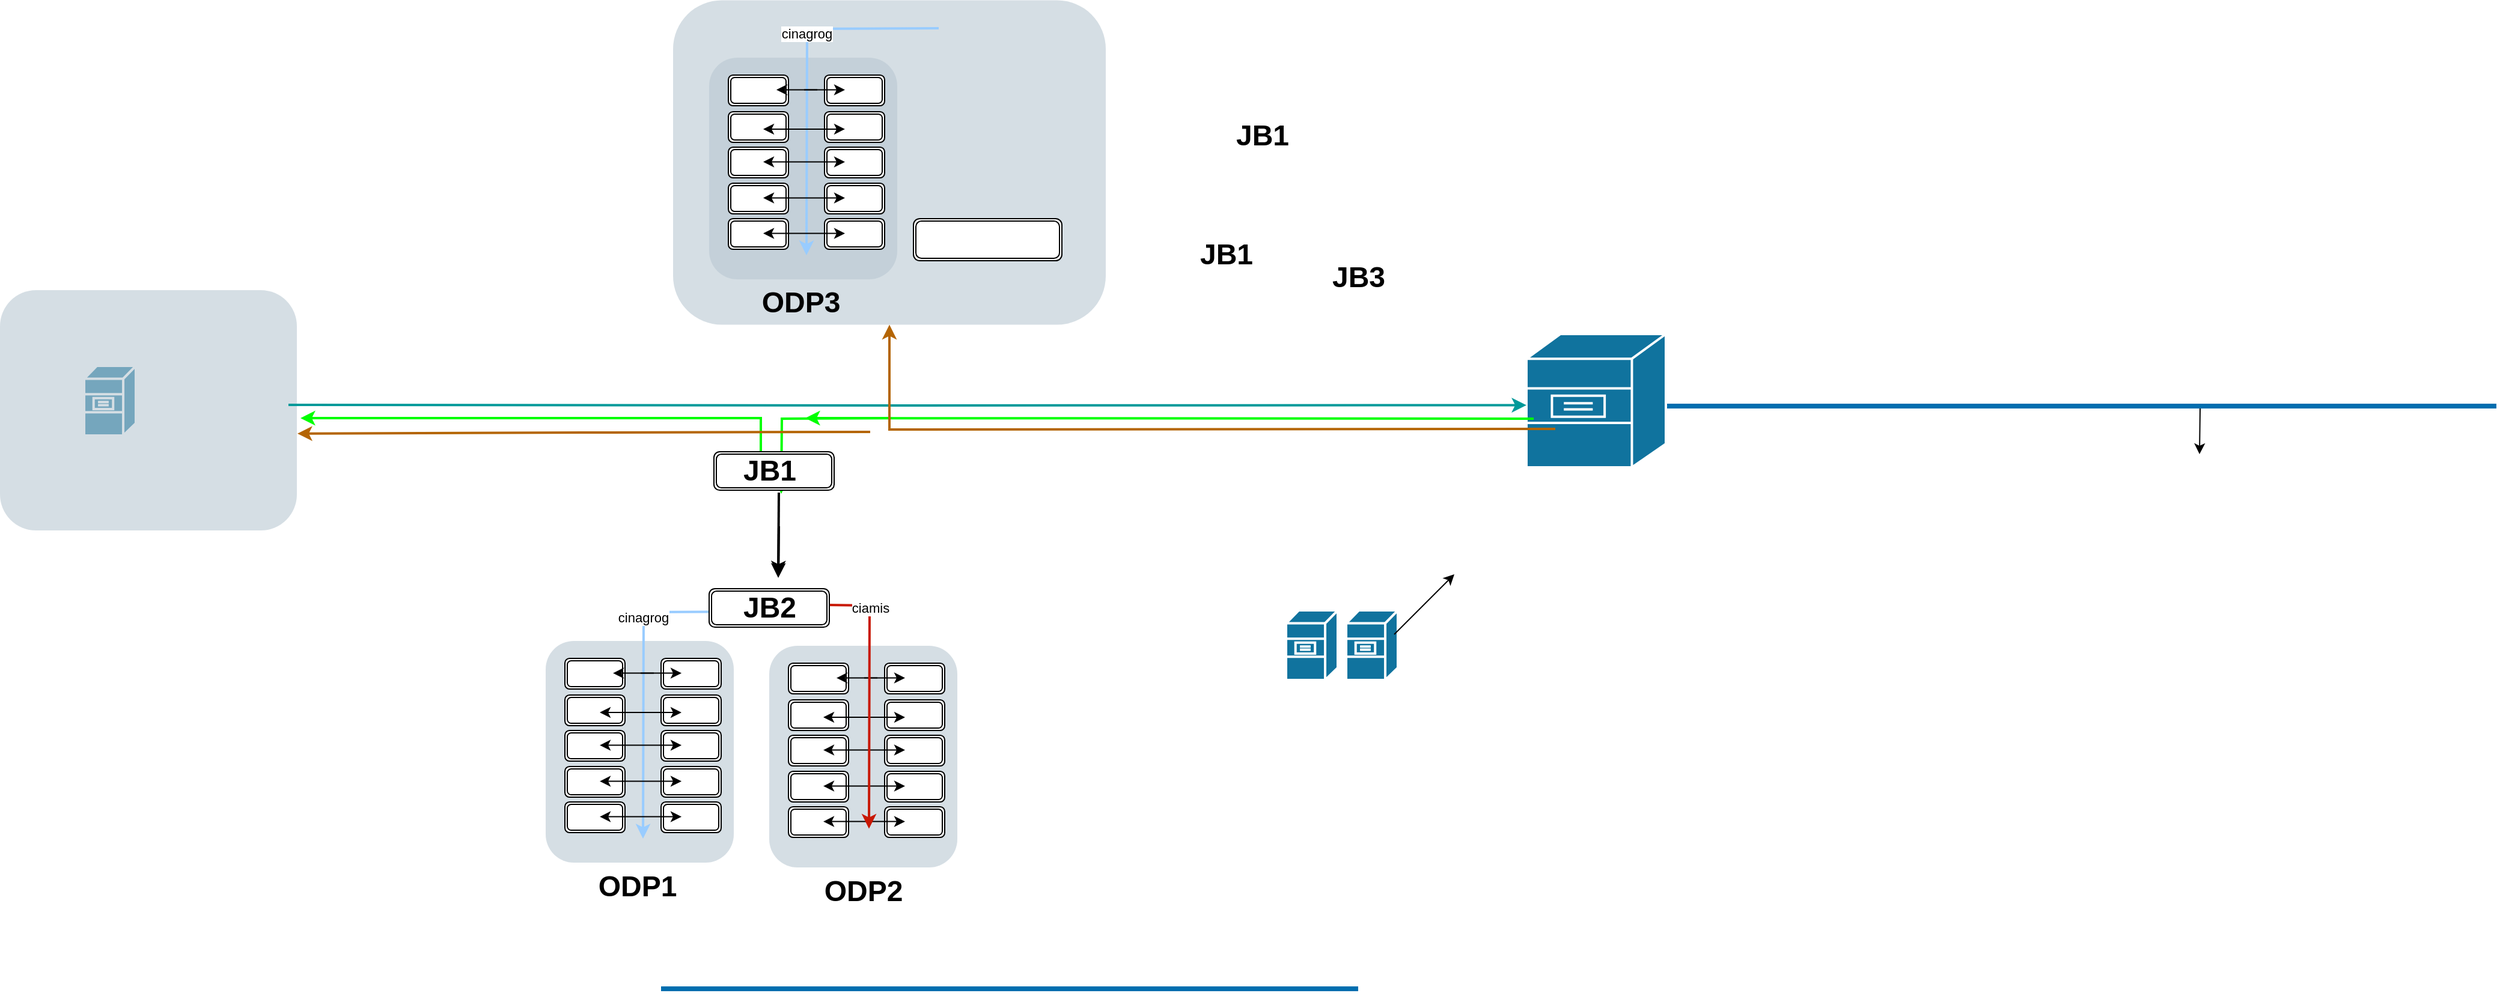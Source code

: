 <mxfile version="23.1.1" type="github">
  <diagram id="6a731a19-8d31-9384-78a2-239565b7b9f0" name="Page-1">
    <mxGraphModel dx="2181" dy="1947" grid="1" gridSize="10" guides="1" tooltips="1" connect="1" arrows="1" fold="1" page="1" pageScale="1" pageWidth="827" pageHeight="1169" background="none" math="0" shadow="0">
      <root>
        <mxCell id="0" />
        <mxCell id="1" parent="0" />
        <mxCell id="_wUpT-qRUACcPQjbF1xC-2463" value="" style="rounded=1;whiteSpace=wrap;html=1;strokeColor=none;fillColor=#BAC8D3;fontSize=24;fontColor=#23445D;align=center;opacity=60;" vertex="1" parent="1">
          <mxGeometry x="70" y="-7.77" width="360" height="270" as="geometry" />
        </mxCell>
        <mxCell id="_wUpT-qRUACcPQjbF1xC-2302" value="" style="rounded=1;whiteSpace=wrap;html=1;strokeColor=none;fillColor=#BAC8D3;fontSize=24;fontColor=#23445D;align=center;opacity=60;movable=0;resizable=0;rotatable=0;deletable=0;editable=0;locked=1;connectable=0;" vertex="1" parent="1">
          <mxGeometry x="-36" y="525.5" width="156.5" height="184.5" as="geometry" />
        </mxCell>
        <mxCell id="2099" value="" style="shape=mxgraph.cisco.servers.file_server;html=1;dashed=0;fillColor=#10739E;strokeColor=#ffffff;strokeWidth=2;verticalLabelPosition=bottom;verticalAlign=top;fontFamily=Helvetica;fontSize=36;fontColor=#FFB366" parent="1" vertex="1">
          <mxGeometry x="-420" y="296.5" width="43" height="58" as="geometry" />
        </mxCell>
        <mxCell id="_wUpT-qRUACcPQjbF1xC-2259" style="edgeStyle=orthogonalEdgeStyle;rounded=0;orthogonalLoop=1;jettySize=auto;html=1;" edge="1" parent="1">
          <mxGeometry relative="1" as="geometry">
            <mxPoint x="1340" y="370.0" as="targetPoint" />
            <mxPoint x="780" y="330" as="sourcePoint" />
          </mxGeometry>
        </mxCell>
        <mxCell id="_wUpT-qRUACcPQjbF1xC-2260" value="" style="line;html=1;strokeColor=#006EAF;fillColor=#1ba1e2;fontColor=#ffffff;" vertex="1" parent="1">
          <mxGeometry x="850" y="325" width="737" height="10" as="geometry" />
        </mxCell>
        <mxCell id="_wUpT-qRUACcPQjbF1xC-2261" value="" style="shape=mxgraph.cisco.servers.file_server;html=1;dashed=0;fillColor=#10739E;strokeColor=#ffffff;strokeWidth=2;verticalLabelPosition=bottom;verticalAlign=top;fontFamily=Helvetica;fontSize=36;fontColor=#FFB366" vertex="1" parent="1">
          <mxGeometry x="780" y="270" width="116" height="111" as="geometry" />
        </mxCell>
        <mxCell id="_wUpT-qRUACcPQjbF1xC-2263" value="" style="shape=mxgraph.cisco.servers.file_server;html=1;dashed=0;fillColor=#10739E;strokeColor=#ffffff;strokeWidth=2;verticalLabelPosition=bottom;verticalAlign=top;fontFamily=Helvetica;fontSize=36;fontColor=#FFB366" vertex="1" parent="1">
          <mxGeometry x="630" y="500" width="43" height="58" as="geometry" />
        </mxCell>
        <mxCell id="_wUpT-qRUACcPQjbF1xC-2267" style="edgeStyle=orthogonalEdgeStyle;rounded=0;orthogonalLoop=1;jettySize=auto;html=1;fillColor=#008a00;strokeColor=#00FF00;strokeWidth=2;" edge="1" parent="1">
          <mxGeometry relative="1" as="geometry">
            <mxPoint x="160" y="403.0" as="targetPoint" />
            <mxPoint x="250" y="340" as="sourcePoint" />
          </mxGeometry>
        </mxCell>
        <mxCell id="_wUpT-qRUACcPQjbF1xC-2272" value="" style="line;html=1;strokeColor=#006EAF;fillColor=#1ba1e2;fontColor=#ffffff;" vertex="1" parent="1">
          <mxGeometry x="60" y="810" width="580" height="10" as="geometry" />
        </mxCell>
        <mxCell id="_wUpT-qRUACcPQjbF1xC-2275" value="" style="endArrow=classic;html=1;rounded=0;strokeWidth=2;" edge="1" parent="1">
          <mxGeometry width="50" height="50" relative="1" as="geometry">
            <mxPoint x="158" y="430" as="sourcePoint" />
            <mxPoint x="157.52" y="471" as="targetPoint" />
          </mxGeometry>
        </mxCell>
        <mxCell id="_wUpT-qRUACcPQjbF1xC-2277" style="edgeStyle=orthogonalEdgeStyle;rounded=0;orthogonalLoop=1;jettySize=auto;html=1;fillColor=#fad9d5;strokeColor=#99CCFF;strokeWidth=2;movable=0;resizable=0;rotatable=0;deletable=0;editable=0;locked=1;connectable=0;" edge="1" parent="1">
          <mxGeometry relative="1" as="geometry">
            <mxPoint x="45" y="690" as="targetPoint" />
            <mxPoint x="155" y="501" as="sourcePoint" />
          </mxGeometry>
        </mxCell>
        <mxCell id="_wUpT-qRUACcPQjbF1xC-2343" value="cinagrog" style="edgeLabel;html=1;align=center;verticalAlign=middle;resizable=0;points=[];movable=0;rotatable=0;deletable=0;editable=0;locked=1;connectable=0;" vertex="1" connectable="0" parent="_wUpT-qRUACcPQjbF1xC-2277">
          <mxGeometry x="-0.237" y="-1" relative="1" as="geometry">
            <mxPoint as="offset" />
          </mxGeometry>
        </mxCell>
        <mxCell id="_wUpT-qRUACcPQjbF1xC-2284" value="" style="shape=mxgraph.cisco.servers.file_server;html=1;dashed=0;fillColor=#10739E;strokeColor=#ffffff;strokeWidth=2;verticalLabelPosition=bottom;verticalAlign=top;fontFamily=Helvetica;fontSize=36;fontColor=#FFB366" vertex="1" parent="1">
          <mxGeometry x="580" y="500" width="43" height="58" as="geometry" />
        </mxCell>
        <mxCell id="_wUpT-qRUACcPQjbF1xC-2286" value="" style="endArrow=classic;html=1;rounded=0;" edge="1" parent="1">
          <mxGeometry width="50" height="50" relative="1" as="geometry">
            <mxPoint x="670" y="520" as="sourcePoint" />
            <mxPoint x="720" y="470" as="targetPoint" />
          </mxGeometry>
        </mxCell>
        <mxCell id="_wUpT-qRUACcPQjbF1xC-2288" style="edgeStyle=orthogonalEdgeStyle;rounded=0;orthogonalLoop=1;jettySize=auto;html=1;fillColor=#008a00;strokeColor=#00FF00;strokeWidth=2;" edge="1" parent="1">
          <mxGeometry relative="1" as="geometry">
            <mxPoint x="-240" y="340" as="targetPoint" />
            <mxPoint x="143" y="380" as="sourcePoint" />
            <Array as="points">
              <mxPoint x="143" y="340" />
            </Array>
          </mxGeometry>
        </mxCell>
        <mxCell id="_wUpT-qRUACcPQjbF1xC-2290" value="" style="shape=ext;double=1;rounded=1;whiteSpace=wrap;html=1;movable=0;resizable=0;rotatable=0;deletable=0;editable=0;locked=1;connectable=0;" vertex="1" parent="1">
          <mxGeometry x="60" y="659.5" width="50" height="25.5" as="geometry" />
        </mxCell>
        <mxCell id="_wUpT-qRUACcPQjbF1xC-2291" value="" style="shape=ext;double=1;rounded=1;whiteSpace=wrap;html=1;movable=0;resizable=0;rotatable=0;deletable=0;editable=0;locked=1;connectable=0;" vertex="1" parent="1">
          <mxGeometry x="60" y="540" width="50" height="25.5" as="geometry" />
        </mxCell>
        <mxCell id="_wUpT-qRUACcPQjbF1xC-2292" value="" style="shape=ext;double=1;rounded=1;whiteSpace=wrap;html=1;movable=0;resizable=0;rotatable=0;deletable=0;editable=0;locked=1;connectable=0;" vertex="1" parent="1">
          <mxGeometry x="60" y="570.5" width="50" height="25.5" as="geometry" />
        </mxCell>
        <mxCell id="_wUpT-qRUACcPQjbF1xC-2293" value="" style="shape=ext;double=1;rounded=1;whiteSpace=wrap;html=1;movable=0;resizable=0;rotatable=0;deletable=0;editable=0;locked=1;connectable=0;" vertex="1" parent="1">
          <mxGeometry x="60" y="600" width="50" height="25.5" as="geometry" />
        </mxCell>
        <mxCell id="_wUpT-qRUACcPQjbF1xC-2294" value="" style="shape=ext;double=1;rounded=1;whiteSpace=wrap;html=1;movable=0;resizable=0;rotatable=0;deletable=0;editable=0;locked=1;connectable=0;" vertex="1" parent="1">
          <mxGeometry x="60" y="630" width="50" height="25.5" as="geometry" />
        </mxCell>
        <mxCell id="_wUpT-qRUACcPQjbF1xC-2297" value="" style="shape=ext;double=1;rounded=1;whiteSpace=wrap;html=1;movable=0;resizable=0;rotatable=0;deletable=0;editable=0;locked=1;connectable=0;" vertex="1" parent="1">
          <mxGeometry x="-20" y="659.5" width="50" height="25.5" as="geometry" />
        </mxCell>
        <mxCell id="_wUpT-qRUACcPQjbF1xC-2298" value="" style="shape=ext;double=1;rounded=1;whiteSpace=wrap;html=1;movable=0;resizable=0;rotatable=0;deletable=0;editable=0;locked=1;connectable=0;" vertex="1" parent="1">
          <mxGeometry x="-20" y="540" width="50" height="25.5" as="geometry" />
        </mxCell>
        <mxCell id="_wUpT-qRUACcPQjbF1xC-2299" value="" style="shape=ext;double=1;rounded=1;whiteSpace=wrap;html=1;movable=0;resizable=0;rotatable=0;deletable=0;editable=0;locked=1;connectable=0;" vertex="1" parent="1">
          <mxGeometry x="-20" y="570.5" width="50" height="25.5" as="geometry" />
        </mxCell>
        <mxCell id="_wUpT-qRUACcPQjbF1xC-2300" value="" style="shape=ext;double=1;rounded=1;whiteSpace=wrap;html=1;movable=0;resizable=0;rotatable=0;deletable=0;editable=0;locked=1;connectable=0;" vertex="1" parent="1">
          <mxGeometry x="-20" y="600" width="50" height="25.5" as="geometry" />
        </mxCell>
        <mxCell id="_wUpT-qRUACcPQjbF1xC-2301" value="" style="shape=ext;double=1;rounded=1;whiteSpace=wrap;html=1;movable=0;resizable=0;rotatable=0;deletable=0;editable=0;locked=1;connectable=0;" vertex="1" parent="1">
          <mxGeometry x="-20" y="630" width="50" height="25.5" as="geometry" />
        </mxCell>
        <mxCell id="_wUpT-qRUACcPQjbF1xC-2312" value="" style="endArrow=classic;html=1;rounded=0;movable=0;resizable=0;rotatable=0;deletable=0;editable=0;locked=1;connectable=0;" edge="1" parent="1">
          <mxGeometry width="50" height="50" relative="1" as="geometry">
            <mxPoint x="43" y="585" as="sourcePoint" />
            <mxPoint x="77" y="585" as="targetPoint" />
          </mxGeometry>
        </mxCell>
        <mxCell id="_wUpT-qRUACcPQjbF1xC-2313" value="" style="endArrow=classic;html=1;rounded=0;movable=0;resizable=0;rotatable=0;deletable=0;editable=0;locked=1;connectable=0;" edge="1" parent="1">
          <mxGeometry width="50" height="50" relative="1" as="geometry">
            <mxPoint x="43" y="671.77" as="sourcePoint" />
            <mxPoint x="77" y="671.77" as="targetPoint" />
          </mxGeometry>
        </mxCell>
        <mxCell id="_wUpT-qRUACcPQjbF1xC-2314" value="" style="endArrow=classic;html=1;rounded=0;movable=0;resizable=0;rotatable=0;deletable=0;editable=0;locked=1;connectable=0;" edge="1" parent="1">
          <mxGeometry width="50" height="50" relative="1" as="geometry">
            <mxPoint x="43" y="642.27" as="sourcePoint" />
            <mxPoint x="77" y="642.27" as="targetPoint" />
          </mxGeometry>
        </mxCell>
        <mxCell id="_wUpT-qRUACcPQjbF1xC-2315" value="" style="endArrow=classic;html=1;rounded=0;movable=0;resizable=0;rotatable=0;deletable=0;editable=0;locked=1;connectable=0;" edge="1" parent="1">
          <mxGeometry width="50" height="50" relative="1" as="geometry">
            <mxPoint x="43" y="612.27" as="sourcePoint" />
            <mxPoint x="77" y="612.27" as="targetPoint" />
          </mxGeometry>
        </mxCell>
        <mxCell id="_wUpT-qRUACcPQjbF1xC-2316" value="" style="endArrow=classic;html=1;rounded=0;movable=0;resizable=0;rotatable=0;deletable=0;editable=0;locked=1;connectable=0;" edge="1" parent="1">
          <mxGeometry width="50" height="50" relative="1" as="geometry">
            <mxPoint x="54" y="552.27" as="sourcePoint" />
            <mxPoint x="20" y="552.27" as="targetPoint" />
          </mxGeometry>
        </mxCell>
        <mxCell id="_wUpT-qRUACcPQjbF1xC-2317" value="" style="endArrow=classic;html=1;rounded=0;movable=0;resizable=0;rotatable=0;deletable=0;editable=0;locked=1;connectable=0;" edge="1" parent="1">
          <mxGeometry width="50" height="50" relative="1" as="geometry">
            <mxPoint x="43" y="585" as="sourcePoint" />
            <mxPoint x="9" y="585" as="targetPoint" />
          </mxGeometry>
        </mxCell>
        <mxCell id="_wUpT-qRUACcPQjbF1xC-2318" value="" style="endArrow=classic;html=1;rounded=0;movable=0;resizable=0;rotatable=0;deletable=0;editable=0;locked=1;connectable=0;" edge="1" parent="1">
          <mxGeometry width="50" height="50" relative="1" as="geometry">
            <mxPoint x="43" y="612.27" as="sourcePoint" />
            <mxPoint x="9" y="612.27" as="targetPoint" />
          </mxGeometry>
        </mxCell>
        <mxCell id="_wUpT-qRUACcPQjbF1xC-2319" value="" style="endArrow=classic;html=1;rounded=0;movable=0;resizable=0;rotatable=0;deletable=0;editable=0;locked=1;connectable=0;" edge="1" parent="1">
          <mxGeometry width="50" height="50" relative="1" as="geometry">
            <mxPoint x="43" y="642.27" as="sourcePoint" />
            <mxPoint x="9" y="642.27" as="targetPoint" />
          </mxGeometry>
        </mxCell>
        <mxCell id="_wUpT-qRUACcPQjbF1xC-2320" value="" style="endArrow=classic;html=1;rounded=0;movable=0;resizable=0;rotatable=0;deletable=0;editable=0;locked=1;connectable=0;" edge="1" parent="1">
          <mxGeometry width="50" height="50" relative="1" as="geometry">
            <mxPoint x="43" y="671.77" as="sourcePoint" />
            <mxPoint x="9" y="671.77" as="targetPoint" />
          </mxGeometry>
        </mxCell>
        <mxCell id="_wUpT-qRUACcPQjbF1xC-2274" value="" style="endArrow=classic;html=1;rounded=0;movable=0;resizable=0;rotatable=0;deletable=0;editable=0;locked=1;connectable=0;" edge="1" parent="1">
          <mxGeometry width="50" height="50" relative="1" as="geometry">
            <mxPoint x="43" y="552.27" as="sourcePoint" />
            <mxPoint x="77" y="552.27" as="targetPoint" />
          </mxGeometry>
        </mxCell>
        <mxCell id="_wUpT-qRUACcPQjbF1xC-2321" value="" style="rounded=1;whiteSpace=wrap;html=1;strokeColor=none;fillColor=#BAC8D3;fontSize=24;fontColor=#23445D;align=center;opacity=60;movable=0;resizable=0;rotatable=0;deletable=0;editable=0;locked=1;connectable=0;" vertex="1" parent="1">
          <mxGeometry x="150" y="529.5" width="156.5" height="184.5" as="geometry" />
        </mxCell>
        <mxCell id="_wUpT-qRUACcPQjbF1xC-2322" value="" style="shape=ext;double=1;rounded=1;whiteSpace=wrap;html=1;movable=0;resizable=0;rotatable=0;deletable=0;editable=0;locked=1;connectable=0;" vertex="1" parent="1">
          <mxGeometry x="246" y="663.5" width="50" height="25.5" as="geometry" />
        </mxCell>
        <mxCell id="_wUpT-qRUACcPQjbF1xC-2323" value="" style="shape=ext;double=1;rounded=1;whiteSpace=wrap;html=1;movable=0;resizable=0;rotatable=0;deletable=0;editable=0;locked=1;connectable=0;" vertex="1" parent="1">
          <mxGeometry x="246" y="544" width="50" height="25.5" as="geometry" />
        </mxCell>
        <mxCell id="_wUpT-qRUACcPQjbF1xC-2324" value="" style="shape=ext;double=1;rounded=1;whiteSpace=wrap;html=1;movable=0;resizable=0;rotatable=0;deletable=0;editable=0;locked=1;connectable=0;" vertex="1" parent="1">
          <mxGeometry x="246" y="574.5" width="50" height="25.5" as="geometry" />
        </mxCell>
        <mxCell id="_wUpT-qRUACcPQjbF1xC-2325" value="" style="shape=ext;double=1;rounded=1;whiteSpace=wrap;html=1;movable=0;resizable=0;rotatable=0;deletable=0;editable=0;locked=1;connectable=0;" vertex="1" parent="1">
          <mxGeometry x="246" y="604" width="50" height="25.5" as="geometry" />
        </mxCell>
        <mxCell id="_wUpT-qRUACcPQjbF1xC-2326" value="" style="shape=ext;double=1;rounded=1;whiteSpace=wrap;html=1;movable=0;resizable=0;rotatable=0;deletable=0;editable=0;locked=1;connectable=0;" vertex="1" parent="1">
          <mxGeometry x="246" y="634" width="50" height="25.5" as="geometry" />
        </mxCell>
        <mxCell id="_wUpT-qRUACcPQjbF1xC-2327" value="" style="shape=ext;double=1;rounded=1;whiteSpace=wrap;html=1;movable=0;resizable=0;rotatable=0;deletable=0;editable=0;locked=1;connectable=0;" vertex="1" parent="1">
          <mxGeometry x="166" y="663.5" width="50" height="25.5" as="geometry" />
        </mxCell>
        <mxCell id="_wUpT-qRUACcPQjbF1xC-2328" value="" style="shape=ext;double=1;rounded=1;whiteSpace=wrap;html=1;movable=0;resizable=0;rotatable=0;deletable=0;editable=0;locked=1;connectable=0;" vertex="1" parent="1">
          <mxGeometry x="166" y="544" width="50" height="25.5" as="geometry" />
        </mxCell>
        <mxCell id="_wUpT-qRUACcPQjbF1xC-2329" value="" style="shape=ext;double=1;rounded=1;whiteSpace=wrap;html=1;movable=0;resizable=0;rotatable=0;deletable=0;editable=0;locked=1;connectable=0;" vertex="1" parent="1">
          <mxGeometry x="166" y="574.5" width="50" height="25.5" as="geometry" />
        </mxCell>
        <mxCell id="_wUpT-qRUACcPQjbF1xC-2330" value="" style="shape=ext;double=1;rounded=1;whiteSpace=wrap;html=1;movable=0;resizable=0;rotatable=0;deletable=0;editable=0;locked=1;connectable=0;" vertex="1" parent="1">
          <mxGeometry x="166" y="604" width="50" height="25.5" as="geometry" />
        </mxCell>
        <mxCell id="_wUpT-qRUACcPQjbF1xC-2331" value="" style="shape=ext;double=1;rounded=1;whiteSpace=wrap;html=1;movable=0;resizable=0;rotatable=0;deletable=0;editable=0;locked=1;connectable=0;" vertex="1" parent="1">
          <mxGeometry x="166" y="634" width="50" height="25.5" as="geometry" />
        </mxCell>
        <mxCell id="_wUpT-qRUACcPQjbF1xC-2332" value="" style="endArrow=classic;html=1;rounded=0;movable=0;resizable=0;rotatable=0;deletable=0;editable=0;locked=1;connectable=0;" edge="1" parent="1">
          <mxGeometry width="50" height="50" relative="1" as="geometry">
            <mxPoint x="229" y="589" as="sourcePoint" />
            <mxPoint x="263" y="589" as="targetPoint" />
          </mxGeometry>
        </mxCell>
        <mxCell id="_wUpT-qRUACcPQjbF1xC-2333" value="" style="endArrow=classic;html=1;rounded=0;movable=0;resizable=0;rotatable=0;deletable=0;editable=0;locked=1;connectable=0;" edge="1" parent="1">
          <mxGeometry width="50" height="50" relative="1" as="geometry">
            <mxPoint x="229" y="675.77" as="sourcePoint" />
            <mxPoint x="263" y="675.77" as="targetPoint" />
          </mxGeometry>
        </mxCell>
        <mxCell id="_wUpT-qRUACcPQjbF1xC-2334" value="" style="endArrow=classic;html=1;rounded=0;movable=0;resizable=0;rotatable=0;deletable=0;editable=0;locked=1;connectable=0;" edge="1" parent="1">
          <mxGeometry width="50" height="50" relative="1" as="geometry">
            <mxPoint x="229" y="646.27" as="sourcePoint" />
            <mxPoint x="263" y="646.27" as="targetPoint" />
          </mxGeometry>
        </mxCell>
        <mxCell id="_wUpT-qRUACcPQjbF1xC-2335" value="" style="endArrow=classic;html=1;rounded=0;movable=0;resizable=0;rotatable=0;deletable=0;editable=0;locked=1;connectable=0;" edge="1" parent="1">
          <mxGeometry width="50" height="50" relative="1" as="geometry">
            <mxPoint x="229" y="616.27" as="sourcePoint" />
            <mxPoint x="263" y="616.27" as="targetPoint" />
          </mxGeometry>
        </mxCell>
        <mxCell id="_wUpT-qRUACcPQjbF1xC-2336" value="" style="endArrow=classic;html=1;rounded=0;movable=0;resizable=0;rotatable=0;deletable=0;editable=0;locked=1;connectable=0;" edge="1" parent="1">
          <mxGeometry width="50" height="50" relative="1" as="geometry">
            <mxPoint x="240" y="556.27" as="sourcePoint" />
            <mxPoint x="206" y="556.27" as="targetPoint" />
          </mxGeometry>
        </mxCell>
        <mxCell id="_wUpT-qRUACcPQjbF1xC-2337" value="" style="endArrow=classic;html=1;rounded=0;movable=0;resizable=0;rotatable=0;deletable=0;editable=0;locked=1;connectable=0;" edge="1" parent="1">
          <mxGeometry width="50" height="50" relative="1" as="geometry">
            <mxPoint x="229" y="589" as="sourcePoint" />
            <mxPoint x="195" y="589" as="targetPoint" />
          </mxGeometry>
        </mxCell>
        <mxCell id="_wUpT-qRUACcPQjbF1xC-2338" value="" style="endArrow=classic;html=1;rounded=0;movable=0;resizable=0;rotatable=0;deletable=0;editable=0;locked=1;connectable=0;" edge="1" parent="1">
          <mxGeometry width="50" height="50" relative="1" as="geometry">
            <mxPoint x="229" y="616.27" as="sourcePoint" />
            <mxPoint x="195" y="616.27" as="targetPoint" />
          </mxGeometry>
        </mxCell>
        <mxCell id="_wUpT-qRUACcPQjbF1xC-2339" value="" style="endArrow=classic;html=1;rounded=0;movable=0;resizable=0;rotatable=0;deletable=0;editable=0;locked=1;connectable=0;" edge="1" parent="1">
          <mxGeometry width="50" height="50" relative="1" as="geometry">
            <mxPoint x="229" y="646.27" as="sourcePoint" />
            <mxPoint x="195" y="646.27" as="targetPoint" />
          </mxGeometry>
        </mxCell>
        <mxCell id="_wUpT-qRUACcPQjbF1xC-2340" value="" style="endArrow=classic;html=1;rounded=0;movable=0;resizable=0;rotatable=0;deletable=0;editable=0;locked=1;connectable=0;" edge="1" parent="1">
          <mxGeometry width="50" height="50" relative="1" as="geometry">
            <mxPoint x="229" y="675.77" as="sourcePoint" />
            <mxPoint x="195" y="675.77" as="targetPoint" />
          </mxGeometry>
        </mxCell>
        <mxCell id="_wUpT-qRUACcPQjbF1xC-2341" value="" style="endArrow=classic;html=1;rounded=0;movable=0;resizable=0;rotatable=0;deletable=0;editable=0;locked=1;connectable=0;" edge="1" parent="1">
          <mxGeometry width="50" height="50" relative="1" as="geometry">
            <mxPoint x="229" y="556.27" as="sourcePoint" />
            <mxPoint x="263" y="556.27" as="targetPoint" />
          </mxGeometry>
        </mxCell>
        <mxCell id="_wUpT-qRUACcPQjbF1xC-2342" style="edgeStyle=orthogonalEdgeStyle;rounded=0;orthogonalLoop=1;jettySize=auto;html=1;fillColor=#fad9d5;strokeColor=#C81804;strokeWidth=2;movable=0;resizable=0;rotatable=0;deletable=0;editable=0;locked=1;connectable=0;" edge="1" parent="1">
          <mxGeometry relative="1" as="geometry">
            <mxPoint x="233" y="681.75" as="targetPoint" />
            <mxPoint x="197" y="495.524" as="sourcePoint" />
          </mxGeometry>
        </mxCell>
        <mxCell id="_wUpT-qRUACcPQjbF1xC-2344" value="ciamis&lt;br&gt;" style="edgeLabel;html=1;align=center;verticalAlign=middle;resizable=0;points=[];movable=0;rotatable=0;deletable=0;editable=0;locked=1;connectable=0;" vertex="1" connectable="0" parent="_wUpT-qRUACcPQjbF1xC-2342">
          <mxGeometry x="-0.654" relative="1" as="geometry">
            <mxPoint as="offset" />
          </mxGeometry>
        </mxCell>
        <mxCell id="_wUpT-qRUACcPQjbF1xC-2345" value="ODP1" style="text;strokeColor=none;fillColor=none;html=1;fontSize=24;fontStyle=1;verticalAlign=middle;align=center;movable=0;resizable=0;rotatable=0;deletable=0;editable=0;locked=1;connectable=0;" vertex="1" parent="1">
          <mxGeometry x="-10" y="710" width="100" height="40" as="geometry" />
        </mxCell>
        <mxCell id="_wUpT-qRUACcPQjbF1xC-2346" value="ODP2" style="text;strokeColor=none;fillColor=none;html=1;fontSize=24;fontStyle=1;verticalAlign=middle;align=center;movable=0;resizable=0;rotatable=0;deletable=0;editable=0;locked=1;connectable=0;" vertex="1" parent="1">
          <mxGeometry x="178.25" y="714" width="100" height="40" as="geometry" />
        </mxCell>
        <mxCell id="_wUpT-qRUACcPQjbF1xC-2347" value="" style="edgeStyle=orthogonalEdgeStyle;rounded=0;orthogonalLoop=1;jettySize=auto;html=1;exitX=0.052;exitY=0.635;exitDx=0;exitDy=0;exitPerimeter=0;fillColor=#008a00;strokeColor=#00FF00;strokeWidth=2;" edge="1" parent="1" source="_wUpT-qRUACcPQjbF1xC-2261">
          <mxGeometry relative="1" as="geometry">
            <mxPoint x="180" y="340" as="targetPoint" />
            <mxPoint x="786" y="340" as="sourcePoint" />
          </mxGeometry>
        </mxCell>
        <mxCell id="2095" value="" style="rounded=1;whiteSpace=wrap;html=1;strokeColor=none;fillColor=#BAC8D3;fontSize=24;fontColor=#23445D;align=center;opacity=60;" parent="1" vertex="1">
          <mxGeometry x="-490" y="233.5" width="247" height="200" as="geometry" />
        </mxCell>
        <mxCell id="_wUpT-qRUACcPQjbF1xC-2348" value="" style="edgeStyle=orthogonalEdgeStyle;rounded=0;orthogonalLoop=1;jettySize=auto;html=1;fillColor=#008a00;strokeColor=#009999;strokeWidth=2;" edge="1" parent="1">
          <mxGeometry relative="1" as="geometry">
            <mxPoint x="780" y="329.23" as="targetPoint" />
            <mxPoint x="-250" y="329" as="sourcePoint" />
          </mxGeometry>
        </mxCell>
        <mxCell id="_wUpT-qRUACcPQjbF1xC-2349" value="" style="edgeStyle=orthogonalEdgeStyle;rounded=0;orthogonalLoop=1;jettySize=auto;html=1;exitX=0.052;exitY=0.635;exitDx=0;exitDy=0;exitPerimeter=0;fillColor=#fad7ac;strokeColor=#b46504;strokeWidth=2;entryX=0.5;entryY=1;entryDx=0;entryDy=0;" edge="1" parent="1" target="_wUpT-qRUACcPQjbF1xC-2463">
          <mxGeometry relative="1" as="geometry">
            <mxPoint x="268" y="300" as="targetPoint" />
            <mxPoint x="804" y="348.98" as="sourcePoint" />
          </mxGeometry>
        </mxCell>
        <mxCell id="_wUpT-qRUACcPQjbF1xC-2397" value="" style="rounded=1;whiteSpace=wrap;html=1;strokeColor=none;fillColor=#BAC8D3;fontSize=24;fontColor=#23445D;align=center;opacity=60;movable=1;resizable=1;rotatable=1;deletable=1;editable=1;locked=0;connectable=1;" vertex="1" parent="1">
          <mxGeometry x="100" y="39.98" width="156.5" height="184.5" as="geometry" />
        </mxCell>
        <mxCell id="_wUpT-qRUACcPQjbF1xC-2398" style="edgeStyle=orthogonalEdgeStyle;rounded=0;orthogonalLoop=1;jettySize=auto;html=1;fillColor=#fad9d5;strokeColor=#99CCFF;strokeWidth=2;movable=1;resizable=1;rotatable=1;deletable=1;editable=1;locked=0;connectable=1;" edge="1" parent="1">
          <mxGeometry relative="1" as="geometry">
            <mxPoint x="181" y="204.48" as="targetPoint" />
            <mxPoint x="291" y="15.48" as="sourcePoint" />
          </mxGeometry>
        </mxCell>
        <mxCell id="_wUpT-qRUACcPQjbF1xC-2399" value="cinagrog" style="edgeLabel;html=1;align=center;verticalAlign=middle;resizable=0;points=[];movable=0;rotatable=0;deletable=0;editable=0;locked=1;connectable=0;" vertex="1" connectable="0" parent="_wUpT-qRUACcPQjbF1xC-2398">
          <mxGeometry x="-0.237" y="-1" relative="1" as="geometry">
            <mxPoint as="offset" />
          </mxGeometry>
        </mxCell>
        <mxCell id="_wUpT-qRUACcPQjbF1xC-2400" value="" style="shape=ext;double=1;rounded=1;whiteSpace=wrap;html=1;movable=1;resizable=1;rotatable=1;deletable=1;editable=1;locked=0;connectable=1;" vertex="1" parent="1">
          <mxGeometry x="196" y="173.98" width="50" height="25.5" as="geometry" />
        </mxCell>
        <mxCell id="_wUpT-qRUACcPQjbF1xC-2401" value="" style="shape=ext;double=1;rounded=1;whiteSpace=wrap;html=1;movable=1;resizable=1;rotatable=1;deletable=1;editable=1;locked=0;connectable=1;" vertex="1" parent="1">
          <mxGeometry x="196" y="54.48" width="50" height="25.5" as="geometry" />
        </mxCell>
        <mxCell id="_wUpT-qRUACcPQjbF1xC-2402" value="" style="shape=ext;double=1;rounded=1;whiteSpace=wrap;html=1;movable=1;resizable=1;rotatable=1;deletable=1;editable=1;locked=0;connectable=1;" vertex="1" parent="1">
          <mxGeometry x="196" y="84.98" width="50" height="25.5" as="geometry" />
        </mxCell>
        <mxCell id="_wUpT-qRUACcPQjbF1xC-2403" value="" style="shape=ext;double=1;rounded=1;whiteSpace=wrap;html=1;movable=1;resizable=1;rotatable=1;deletable=1;editable=1;locked=0;connectable=1;" vertex="1" parent="1">
          <mxGeometry x="196" y="114.48" width="50" height="25.5" as="geometry" />
        </mxCell>
        <mxCell id="_wUpT-qRUACcPQjbF1xC-2404" value="" style="shape=ext;double=1;rounded=1;whiteSpace=wrap;html=1;movable=1;resizable=1;rotatable=1;deletable=1;editable=1;locked=0;connectable=1;" vertex="1" parent="1">
          <mxGeometry x="196" y="144.48" width="50" height="25.5" as="geometry" />
        </mxCell>
        <mxCell id="_wUpT-qRUACcPQjbF1xC-2405" value="" style="shape=ext;double=1;rounded=1;whiteSpace=wrap;html=1;movable=1;resizable=1;rotatable=1;deletable=1;editable=1;locked=0;connectable=1;" vertex="1" parent="1">
          <mxGeometry x="116" y="173.98" width="50" height="25.5" as="geometry" />
        </mxCell>
        <mxCell id="_wUpT-qRUACcPQjbF1xC-2406" value="" style="shape=ext;double=1;rounded=1;whiteSpace=wrap;html=1;movable=1;resizable=1;rotatable=1;deletable=1;editable=1;locked=0;connectable=1;" vertex="1" parent="1">
          <mxGeometry x="116" y="54.48" width="50" height="25.5" as="geometry" />
        </mxCell>
        <mxCell id="_wUpT-qRUACcPQjbF1xC-2407" value="" style="shape=ext;double=1;rounded=1;whiteSpace=wrap;html=1;movable=1;resizable=1;rotatable=1;deletable=1;editable=1;locked=0;connectable=1;" vertex="1" parent="1">
          <mxGeometry x="116" y="84.98" width="50" height="25.5" as="geometry" />
        </mxCell>
        <mxCell id="_wUpT-qRUACcPQjbF1xC-2408" value="" style="shape=ext;double=1;rounded=1;whiteSpace=wrap;html=1;movable=1;resizable=1;rotatable=1;deletable=1;editable=1;locked=0;connectable=1;" vertex="1" parent="1">
          <mxGeometry x="116" y="114.48" width="50" height="25.5" as="geometry" />
        </mxCell>
        <mxCell id="_wUpT-qRUACcPQjbF1xC-2409" value="" style="shape=ext;double=1;rounded=1;whiteSpace=wrap;html=1;movable=1;resizable=1;rotatable=1;deletable=1;editable=1;locked=0;connectable=1;" vertex="1" parent="1">
          <mxGeometry x="116" y="144.48" width="50" height="25.5" as="geometry" />
        </mxCell>
        <mxCell id="_wUpT-qRUACcPQjbF1xC-2410" value="" style="endArrow=classic;html=1;rounded=0;movable=1;resizable=1;rotatable=1;deletable=1;editable=1;locked=0;connectable=1;" edge="1" parent="1">
          <mxGeometry width="50" height="50" relative="1" as="geometry">
            <mxPoint x="179" y="99.48" as="sourcePoint" />
            <mxPoint x="213" y="99.48" as="targetPoint" />
          </mxGeometry>
        </mxCell>
        <mxCell id="_wUpT-qRUACcPQjbF1xC-2411" value="" style="endArrow=classic;html=1;rounded=0;movable=1;resizable=1;rotatable=1;deletable=1;editable=1;locked=0;connectable=1;" edge="1" parent="1">
          <mxGeometry width="50" height="50" relative="1" as="geometry">
            <mxPoint x="179" y="186.25" as="sourcePoint" />
            <mxPoint x="213" y="186.25" as="targetPoint" />
          </mxGeometry>
        </mxCell>
        <mxCell id="_wUpT-qRUACcPQjbF1xC-2412" value="" style="endArrow=classic;html=1;rounded=0;movable=1;resizable=1;rotatable=1;deletable=1;editable=1;locked=0;connectable=1;" edge="1" parent="1">
          <mxGeometry width="50" height="50" relative="1" as="geometry">
            <mxPoint x="179" y="156.75" as="sourcePoint" />
            <mxPoint x="213" y="156.75" as="targetPoint" />
          </mxGeometry>
        </mxCell>
        <mxCell id="_wUpT-qRUACcPQjbF1xC-2413" value="" style="endArrow=classic;html=1;rounded=0;movable=1;resizable=1;rotatable=1;deletable=1;editable=1;locked=0;connectable=1;" edge="1" parent="1">
          <mxGeometry width="50" height="50" relative="1" as="geometry">
            <mxPoint x="179" y="126.75" as="sourcePoint" />
            <mxPoint x="213" y="126.75" as="targetPoint" />
          </mxGeometry>
        </mxCell>
        <mxCell id="_wUpT-qRUACcPQjbF1xC-2414" value="" style="endArrow=classic;html=1;rounded=0;movable=1;resizable=1;rotatable=1;deletable=1;editable=1;locked=0;connectable=1;" edge="1" parent="1">
          <mxGeometry width="50" height="50" relative="1" as="geometry">
            <mxPoint x="190" y="66.75" as="sourcePoint" />
            <mxPoint x="156" y="66.75" as="targetPoint" />
          </mxGeometry>
        </mxCell>
        <mxCell id="_wUpT-qRUACcPQjbF1xC-2415" value="" style="endArrow=classic;html=1;rounded=0;movable=1;resizable=1;rotatable=1;deletable=1;editable=1;locked=0;connectable=1;" edge="1" parent="1">
          <mxGeometry width="50" height="50" relative="1" as="geometry">
            <mxPoint x="179" y="99.48" as="sourcePoint" />
            <mxPoint x="145" y="99.48" as="targetPoint" />
          </mxGeometry>
        </mxCell>
        <mxCell id="_wUpT-qRUACcPQjbF1xC-2416" value="" style="endArrow=classic;html=1;rounded=0;movable=1;resizable=1;rotatable=1;deletable=1;editable=1;locked=0;connectable=1;" edge="1" parent="1">
          <mxGeometry width="50" height="50" relative="1" as="geometry">
            <mxPoint x="179" y="126.75" as="sourcePoint" />
            <mxPoint x="145" y="126.75" as="targetPoint" />
          </mxGeometry>
        </mxCell>
        <mxCell id="_wUpT-qRUACcPQjbF1xC-2417" value="" style="endArrow=classic;html=1;rounded=0;movable=1;resizable=1;rotatable=1;deletable=1;editable=1;locked=0;connectable=1;" edge="1" parent="1">
          <mxGeometry width="50" height="50" relative="1" as="geometry">
            <mxPoint x="179" y="156.75" as="sourcePoint" />
            <mxPoint x="145" y="156.75" as="targetPoint" />
          </mxGeometry>
        </mxCell>
        <mxCell id="_wUpT-qRUACcPQjbF1xC-2418" value="" style="endArrow=classic;html=1;rounded=0;movable=1;resizable=1;rotatable=1;deletable=1;editable=1;locked=0;connectable=1;" edge="1" parent="1">
          <mxGeometry width="50" height="50" relative="1" as="geometry">
            <mxPoint x="179" y="186.25" as="sourcePoint" />
            <mxPoint x="145" y="186.25" as="targetPoint" />
          </mxGeometry>
        </mxCell>
        <mxCell id="_wUpT-qRUACcPQjbF1xC-2419" value="" style="endArrow=classic;html=1;rounded=0;movable=1;resizable=1;rotatable=1;deletable=1;editable=1;locked=0;connectable=1;" edge="1" parent="1">
          <mxGeometry width="50" height="50" relative="1" as="geometry">
            <mxPoint x="179" y="66.75" as="sourcePoint" />
            <mxPoint x="213" y="66.75" as="targetPoint" />
          </mxGeometry>
        </mxCell>
        <mxCell id="_wUpT-qRUACcPQjbF1xC-2443" value="ODP3" style="text;strokeColor=none;fillColor=none;html=1;fontSize=24;fontStyle=1;verticalAlign=middle;align=center;movable=1;resizable=1;rotatable=1;deletable=1;editable=1;locked=0;connectable=1;" vertex="1" parent="1">
          <mxGeometry x="126" y="224.48" width="100" height="40" as="geometry" />
        </mxCell>
        <mxCell id="_wUpT-qRUACcPQjbF1xC-2446" value="" style="endArrow=classic;html=1;rounded=0;strokeWidth=2;" edge="1" parent="1">
          <mxGeometry width="50" height="50" relative="1" as="geometry">
            <mxPoint x="158" y="402" as="sourcePoint" />
            <mxPoint x="157.52" y="473" as="targetPoint" />
          </mxGeometry>
        </mxCell>
        <mxCell id="_wUpT-qRUACcPQjbF1xC-2447" value="ciamis&lt;br&gt;" style="edgeLabel;html=1;align=center;verticalAlign=middle;resizable=0;points=[];movable=0;rotatable=0;deletable=0;editable=0;locked=1;connectable=0;" vertex="1" connectable="0" parent="1">
          <mxGeometry x="233.457" y="497.997" as="geometry" />
        </mxCell>
        <mxCell id="_wUpT-qRUACcPQjbF1xC-2455" value="" style="shape=ext;double=1;rounded=1;whiteSpace=wrap;html=1;" vertex="1" parent="1">
          <mxGeometry x="104" y="368" width="100" height="32" as="geometry" />
        </mxCell>
        <mxCell id="_wUpT-qRUACcPQjbF1xC-2456" value="" style="shape=ext;double=1;rounded=1;whiteSpace=wrap;html=1;" vertex="1" parent="1">
          <mxGeometry x="100" y="482" width="100" height="32" as="geometry" />
        </mxCell>
        <mxCell id="_wUpT-qRUACcPQjbF1xC-2457" value="JB1&lt;br&gt;" style="text;strokeColor=none;fillColor=none;html=1;fontSize=24;fontStyle=1;verticalAlign=middle;align=center;" vertex="1" parent="1">
          <mxGeometry x="100" y="364" width="100" height="40" as="geometry" />
        </mxCell>
        <mxCell id="_wUpT-qRUACcPQjbF1xC-2459" value="JB2" style="text;strokeColor=none;fillColor=none;html=1;fontSize=24;fontStyle=1;verticalAlign=middle;align=center;" vertex="1" parent="1">
          <mxGeometry x="100" y="478" width="100" height="40" as="geometry" />
        </mxCell>
        <mxCell id="_wUpT-qRUACcPQjbF1xC-2460" value="JB3" style="text;strokeColor=none;fillColor=none;html=1;fontSize=24;fontStyle=1;verticalAlign=middle;align=center;" vertex="1" parent="1">
          <mxGeometry x="590" y="203.48" width="100" height="40" as="geometry" />
        </mxCell>
        <mxCell id="_wUpT-qRUACcPQjbF1xC-2465" value="JB1&lt;br&gt;" style="text;strokeColor=none;fillColor=none;html=1;fontSize=24;fontStyle=1;verticalAlign=middle;align=center;" vertex="1" parent="1">
          <mxGeometry x="510" y="84.98" width="100" height="40" as="geometry" />
        </mxCell>
        <mxCell id="_wUpT-qRUACcPQjbF1xC-2466" value="JB1&lt;br&gt;" style="text;strokeColor=none;fillColor=none;html=1;fontSize=24;fontStyle=1;verticalAlign=middle;align=center;" vertex="1" parent="1">
          <mxGeometry x="480" y="184.48" width="100" height="40" as="geometry" />
        </mxCell>
        <mxCell id="_wUpT-qRUACcPQjbF1xC-2467" value="" style="shape=ext;double=1;rounded=1;whiteSpace=wrap;html=1;" vertex="1" parent="1">
          <mxGeometry x="270" y="173.98" width="123.5" height="35.02" as="geometry" />
        </mxCell>
        <mxCell id="_wUpT-qRUACcPQjbF1xC-2468" value="" style="edgeStyle=orthogonalEdgeStyle;rounded=0;orthogonalLoop=1;jettySize=auto;html=1;exitX=0.052;exitY=0.635;exitDx=0;exitDy=0;exitPerimeter=0;fillColor=#fad7ac;strokeColor=#b46504;strokeWidth=2;entryX=1.002;entryY=0.597;entryDx=0;entryDy=0;entryPerimeter=0;" edge="1" parent="1" target="2095">
          <mxGeometry relative="1" as="geometry">
            <mxPoint x="-220" y="330" as="targetPoint" />
            <mxPoint x="234" y="351.46" as="sourcePoint" />
          </mxGeometry>
        </mxCell>
      </root>
    </mxGraphModel>
  </diagram>
</mxfile>
